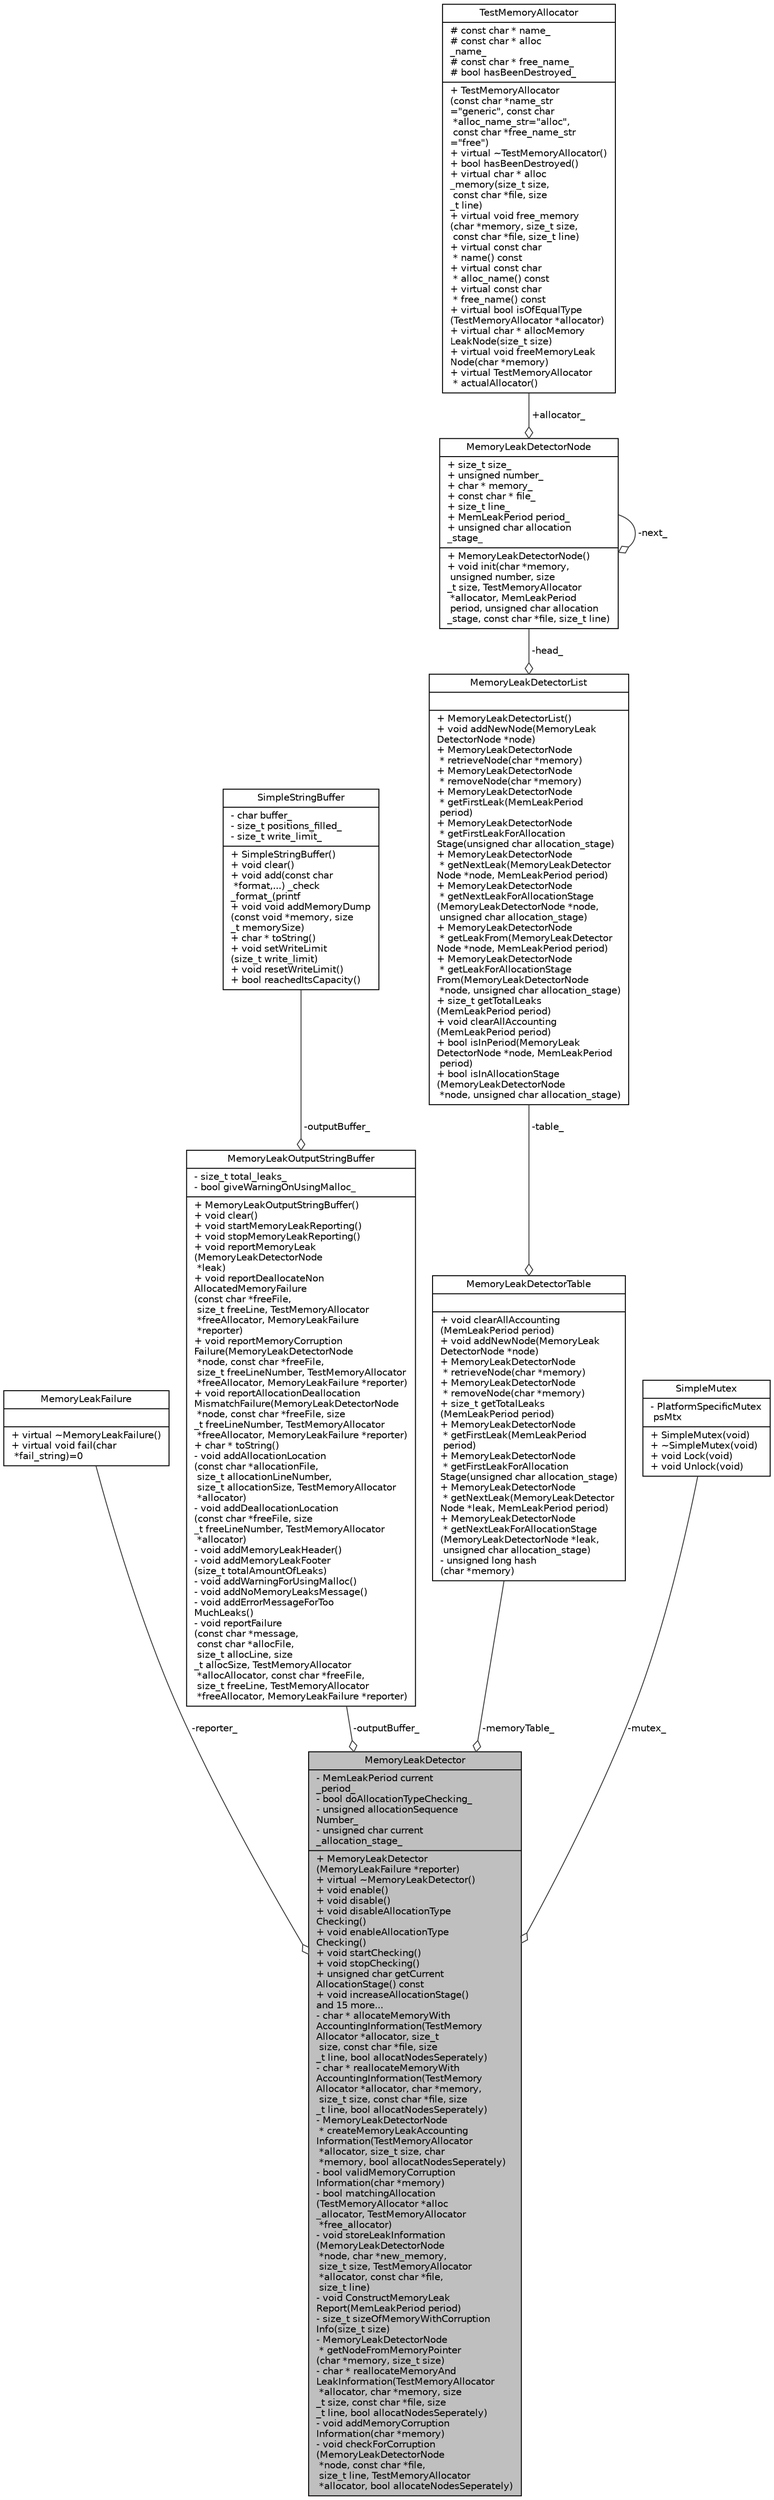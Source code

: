 digraph "MemoryLeakDetector"
{
 // LATEX_PDF_SIZE
  edge [fontname="Helvetica",fontsize="10",labelfontname="Helvetica",labelfontsize="10"];
  node [fontname="Helvetica",fontsize="10",shape=record];
  Node1 [label="{MemoryLeakDetector\n|- MemLeakPeriod current\l_period_\l- bool doAllocationTypeChecking_\l- unsigned allocationSequence\lNumber_\l- unsigned char current\l_allocation_stage_\l|+  MemoryLeakDetector\l(MemoryLeakFailure *reporter)\l+ virtual ~MemoryLeakDetector()\l+ void enable()\l+ void disable()\l+ void disableAllocationType\lChecking()\l+ void enableAllocationType\lChecking()\l+ void startChecking()\l+ void stopChecking()\l+ unsigned char getCurrent\lAllocationStage() const\l+ void increaseAllocationStage()\land 15 more...\l- char * allocateMemoryWith\lAccountingInformation(TestMemory\lAllocator *allocator, size_t\l size, const char *file, size\l_t line, bool allocatNodesSeperately)\l- char * reallocateMemoryWith\lAccountingInformation(TestMemory\lAllocator *allocator, char *memory,\l size_t size, const char *file, size\l_t line, bool allocatNodesSeperately)\l- MemoryLeakDetectorNode\l * createMemoryLeakAccounting\lInformation(TestMemoryAllocator\l *allocator, size_t size, char\l *memory, bool allocatNodesSeperately)\l- bool validMemoryCorruption\lInformation(char *memory)\l- bool matchingAllocation\l(TestMemoryAllocator *alloc\l_allocator, TestMemoryAllocator\l *free_allocator)\l- void storeLeakInformation\l(MemoryLeakDetectorNode\l *node, char *new_memory,\l size_t size, TestMemoryAllocator\l *allocator, const char *file,\l size_t line)\l- void ConstructMemoryLeak\lReport(MemLeakPeriod period)\l- size_t sizeOfMemoryWithCorruption\lInfo(size_t size)\l- MemoryLeakDetectorNode\l * getNodeFromMemoryPointer\l(char *memory, size_t size)\l- char * reallocateMemoryAnd\lLeakInformation(TestMemoryAllocator\l *allocator, char *memory, size\l_t size, const char *file, size\l_t line, bool allocatNodesSeperately)\l- void addMemoryCorruption\lInformation(char *memory)\l- void checkForCorruption\l(MemoryLeakDetectorNode\l *node, const char *file,\l size_t line, TestMemoryAllocator\l *allocator, bool allocateNodesSeperately)\l}",height=0.2,width=0.4,color="black", fillcolor="grey75", style="filled", fontcolor="black",tooltip=" "];
  Node2 -> Node1 [color="grey25",fontsize="10",style="solid",label=" -reporter_" ,arrowhead="odiamond",fontname="Helvetica"];
  Node2 [label="{MemoryLeakFailure\n||+ virtual ~MemoryLeakFailure()\l+ virtual void fail(char\l *fail_string)=0\l}",height=0.2,width=0.4,color="black", fillcolor="white", style="filled",URL="$classMemoryLeakFailure.html",tooltip=" "];
  Node3 -> Node1 [color="grey25",fontsize="10",style="solid",label=" -outputBuffer_" ,arrowhead="odiamond",fontname="Helvetica"];
  Node3 [label="{MemoryLeakOutputStringBuffer\n|- size_t total_leaks_\l- bool giveWarningOnUsingMalloc_\l|+  MemoryLeakOutputStringBuffer()\l+ void clear()\l+ void startMemoryLeakReporting()\l+ void stopMemoryLeakReporting()\l+ void reportMemoryLeak\l(MemoryLeakDetectorNode\l *leak)\l+ void reportDeallocateNon\lAllocatedMemoryFailure\l(const char *freeFile,\l size_t freeLine, TestMemoryAllocator\l *freeAllocator, MemoryLeakFailure\l *reporter)\l+ void reportMemoryCorruption\lFailure(MemoryLeakDetectorNode\l *node, const char *freeFile,\l size_t freeLineNumber, TestMemoryAllocator\l *freeAllocator, MemoryLeakFailure *reporter)\l+ void reportAllocationDeallocation\lMismatchFailure(MemoryLeakDetectorNode\l *node, const char *freeFile, size\l_t freeLineNumber, TestMemoryAllocator\l *freeAllocator, MemoryLeakFailure *reporter)\l+ char * toString()\l- void addAllocationLocation\l(const char *allocationFile,\l size_t allocationLineNumber,\l size_t allocationSize, TestMemoryAllocator\l *allocator)\l- void addDeallocationLocation\l(const char *freeFile, size\l_t freeLineNumber, TestMemoryAllocator\l *allocator)\l- void addMemoryLeakHeader()\l- void addMemoryLeakFooter\l(size_t totalAmountOfLeaks)\l- void addWarningForUsingMalloc()\l- void addNoMemoryLeaksMessage()\l- void addErrorMessageForToo\lMuchLeaks()\l- void reportFailure\l(const char *message,\l const char *allocFile,\l size_t allocLine, size\l_t allocSize, TestMemoryAllocator\l *allocAllocator, const char *freeFile,\l size_t freeLine, TestMemoryAllocator\l *freeAllocator, MemoryLeakFailure *reporter)\l}",height=0.2,width=0.4,color="black", fillcolor="white", style="filled",URL="$classMemoryLeakOutputStringBuffer.html",tooltip=" "];
  Node4 -> Node3 [color="grey25",fontsize="10",style="solid",label=" -outputBuffer_" ,arrowhead="odiamond",fontname="Helvetica"];
  Node4 [label="{SimpleStringBuffer\n|- char buffer_\l- size_t positions_filled_\l- size_t write_limit_\l|+  SimpleStringBuffer()\l+ void clear()\l+ void add(const char\l *format,...) _check\l_format_(printf\l+ void void addMemoryDump\l(const void *memory, size\l_t memorySize)\l+ char * toString()\l+ void setWriteLimit\l(size_t write_limit)\l+ void resetWriteLimit()\l+ bool reachedItsCapacity()\l}",height=0.2,width=0.4,color="black", fillcolor="white", style="filled",URL="$structSimpleStringBuffer.html",tooltip=" "];
  Node5 -> Node1 [color="grey25",fontsize="10",style="solid",label=" -memoryTable_" ,arrowhead="odiamond",fontname="Helvetica"];
  Node5 [label="{MemoryLeakDetectorTable\n||+ void clearAllAccounting\l(MemLeakPeriod period)\l+ void addNewNode(MemoryLeak\lDetectorNode *node)\l+ MemoryLeakDetectorNode\l * retrieveNode(char *memory)\l+ MemoryLeakDetectorNode\l * removeNode(char *memory)\l+ size_t getTotalLeaks\l(MemLeakPeriod period)\l+ MemoryLeakDetectorNode\l * getFirstLeak(MemLeakPeriod\l period)\l+ MemoryLeakDetectorNode\l * getFirstLeakForAllocation\lStage(unsigned char allocation_stage)\l+ MemoryLeakDetectorNode\l * getNextLeak(MemoryLeakDetector\lNode *leak, MemLeakPeriod period)\l+ MemoryLeakDetectorNode\l * getNextLeakForAllocationStage\l(MemoryLeakDetectorNode *leak,\l unsigned char allocation_stage)\l- unsigned long hash\l(char *memory)\l}",height=0.2,width=0.4,color="black", fillcolor="white", style="filled",URL="$structMemoryLeakDetectorTable.html",tooltip=" "];
  Node6 -> Node5 [color="grey25",fontsize="10",style="solid",label=" -table_" ,arrowhead="odiamond",fontname="Helvetica"];
  Node6 [label="{MemoryLeakDetectorList\n||+  MemoryLeakDetectorList()\l+ void addNewNode(MemoryLeak\lDetectorNode *node)\l+ MemoryLeakDetectorNode\l * retrieveNode(char *memory)\l+ MemoryLeakDetectorNode\l * removeNode(char *memory)\l+ MemoryLeakDetectorNode\l * getFirstLeak(MemLeakPeriod\l period)\l+ MemoryLeakDetectorNode\l * getFirstLeakForAllocation\lStage(unsigned char allocation_stage)\l+ MemoryLeakDetectorNode\l * getNextLeak(MemoryLeakDetector\lNode *node, MemLeakPeriod period)\l+ MemoryLeakDetectorNode\l * getNextLeakForAllocationStage\l(MemoryLeakDetectorNode *node,\l unsigned char allocation_stage)\l+ MemoryLeakDetectorNode\l * getLeakFrom(MemoryLeakDetector\lNode *node, MemLeakPeriod period)\l+ MemoryLeakDetectorNode\l * getLeakForAllocationStage\lFrom(MemoryLeakDetectorNode\l *node, unsigned char allocation_stage)\l+ size_t getTotalLeaks\l(MemLeakPeriod period)\l+ void clearAllAccounting\l(MemLeakPeriod period)\l+ bool isInPeriod(MemoryLeak\lDetectorNode *node, MemLeakPeriod\l period)\l+ bool isInAllocationStage\l(MemoryLeakDetectorNode\l *node, unsigned char allocation_stage)\l}",height=0.2,width=0.4,color="black", fillcolor="white", style="filled",URL="$structMemoryLeakDetectorList.html",tooltip=" "];
  Node7 -> Node6 [color="grey25",fontsize="10",style="solid",label=" -head_" ,arrowhead="odiamond",fontname="Helvetica"];
  Node7 [label="{MemoryLeakDetectorNode\n|+ size_t size_\l+ unsigned number_\l+ char * memory_\l+ const char * file_\l+ size_t line_\l+ MemLeakPeriod period_\l+ unsigned char allocation\l_stage_\l|+  MemoryLeakDetectorNode()\l+ void init(char *memory,\l unsigned number, size\l_t size, TestMemoryAllocator\l *allocator, MemLeakPeriod\l period, unsigned char allocation\l_stage, const char *file, size_t line)\l}",height=0.2,width=0.4,color="black", fillcolor="white", style="filled",URL="$structMemoryLeakDetectorNode.html",tooltip=" "];
  Node8 -> Node7 [color="grey25",fontsize="10",style="solid",label=" +allocator_" ,arrowhead="odiamond",fontname="Helvetica"];
  Node8 [label="{TestMemoryAllocator\n|# const char * name_\l# const char * alloc\l_name_\l# const char * free_name_\l# bool hasBeenDestroyed_\l|+  TestMemoryAllocator\l(const char *name_str\l=\"generic\", const char\l *alloc_name_str=\"alloc\",\l const char *free_name_str\l=\"free\")\l+ virtual ~TestMemoryAllocator()\l+ bool hasBeenDestroyed()\l+ virtual char * alloc\l_memory(size_t size,\l const char *file, size\l_t line)\l+ virtual void free_memory\l(char *memory, size_t size,\l const char *file, size_t line)\l+ virtual const char\l * name() const\l+ virtual const char\l * alloc_name() const\l+ virtual const char\l * free_name() const\l+ virtual bool isOfEqualType\l(TestMemoryAllocator *allocator)\l+ virtual char * allocMemory\lLeakNode(size_t size)\l+ virtual void freeMemoryLeak\lNode(char *memory)\l+ virtual TestMemoryAllocator\l * actualAllocator()\l}",height=0.2,width=0.4,color="black", fillcolor="white", style="filled",URL="$classTestMemoryAllocator.html",tooltip=" "];
  Node7 -> Node7 [color="grey25",fontsize="10",style="solid",label=" -next_" ,arrowhead="odiamond",fontname="Helvetica"];
  Node9 -> Node1 [color="grey25",fontsize="10",style="solid",label=" -mutex_" ,arrowhead="odiamond",fontname="Helvetica"];
  Node9 [label="{SimpleMutex\n|- PlatformSpecificMutex\l psMtx\l|+  SimpleMutex(void)\l+  ~SimpleMutex(void)\l+ void Lock(void)\l+ void Unlock(void)\l}",height=0.2,width=0.4,color="black", fillcolor="white", style="filled",URL="$classSimpleMutex.html",tooltip=" "];
}

